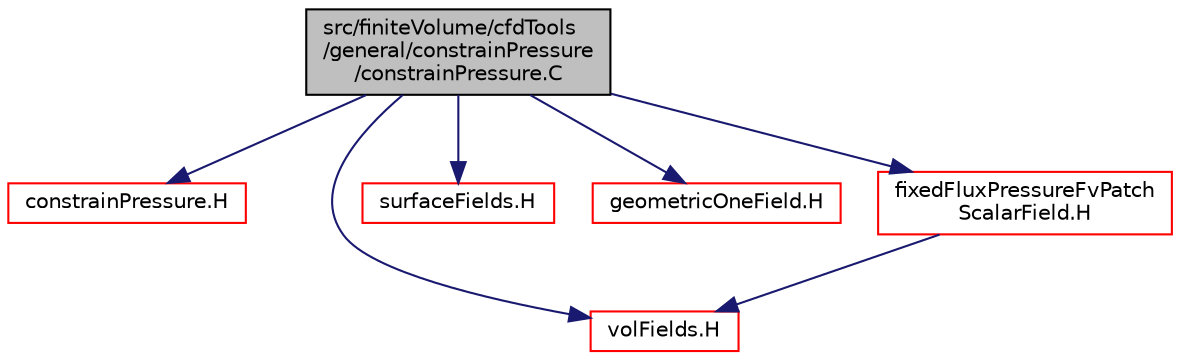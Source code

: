 digraph "src/finiteVolume/cfdTools/general/constrainPressure/constrainPressure.C"
{
  bgcolor="transparent";
  edge [fontname="Helvetica",fontsize="10",labelfontname="Helvetica",labelfontsize="10"];
  node [fontname="Helvetica",fontsize="10",shape=record];
  Node1 [label="src/finiteVolume/cfdTools\l/general/constrainPressure\l/constrainPressure.C",height=0.2,width=0.4,color="black", fillcolor="grey75", style="filled", fontcolor="black"];
  Node1 -> Node2 [color="midnightblue",fontsize="10",style="solid",fontname="Helvetica"];
  Node2 [label="constrainPressure.H",height=0.2,width=0.4,color="red",URL="$a05198.html"];
  Node1 -> Node3 [color="midnightblue",fontsize="10",style="solid",fontname="Helvetica"];
  Node3 [label="volFields.H",height=0.2,width=0.4,color="red",URL="$a05778.html"];
  Node1 -> Node4 [color="midnightblue",fontsize="10",style="solid",fontname="Helvetica"];
  Node4 [label="surfaceFields.H",height=0.2,width=0.4,color="red",URL="$a05773.html",tooltip="Foam::surfaceFields. "];
  Node1 -> Node5 [color="midnightblue",fontsize="10",style="solid",fontname="Helvetica"];
  Node5 [label="geometricOneField.H",height=0.2,width=0.4,color="red",URL="$a08358.html"];
  Node1 -> Node6 [color="midnightblue",fontsize="10",style="solid",fontname="Helvetica"];
  Node6 [label="fixedFluxPressureFvPatch\lScalarField.H",height=0.2,width=0.4,color="red",URL="$a05474.html"];
  Node6 -> Node3 [color="midnightblue",fontsize="10",style="solid",fontname="Helvetica"];
}
